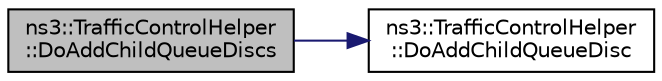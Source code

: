 digraph "ns3::TrafficControlHelper::DoAddChildQueueDiscs"
{
 // LATEX_PDF_SIZE
  edge [fontname="Helvetica",fontsize="10",labelfontname="Helvetica",labelfontsize="10"];
  node [fontname="Helvetica",fontsize="10",shape=record];
  rankdir="LR";
  Node1 [label="ns3::TrafficControlHelper\l::DoAddChildQueueDiscs",height=0.2,width=0.4,color="black", fillcolor="grey75", style="filled", fontcolor="black",tooltip="Actual implementation of the AddChildQueueDiscs method."];
  Node1 -> Node2 [color="midnightblue",fontsize="10",style="solid",fontname="Helvetica"];
  Node2 [label="ns3::TrafficControlHelper\l::DoAddChildQueueDisc",height=0.2,width=0.4,color="black", fillcolor="white", style="filled",URL="$classns3_1_1_traffic_control_helper.html#a26359d72be214e8cf0cf7e72a8e40d5c",tooltip="Actual implementation of the AddChildQueueDisc method."];
}
